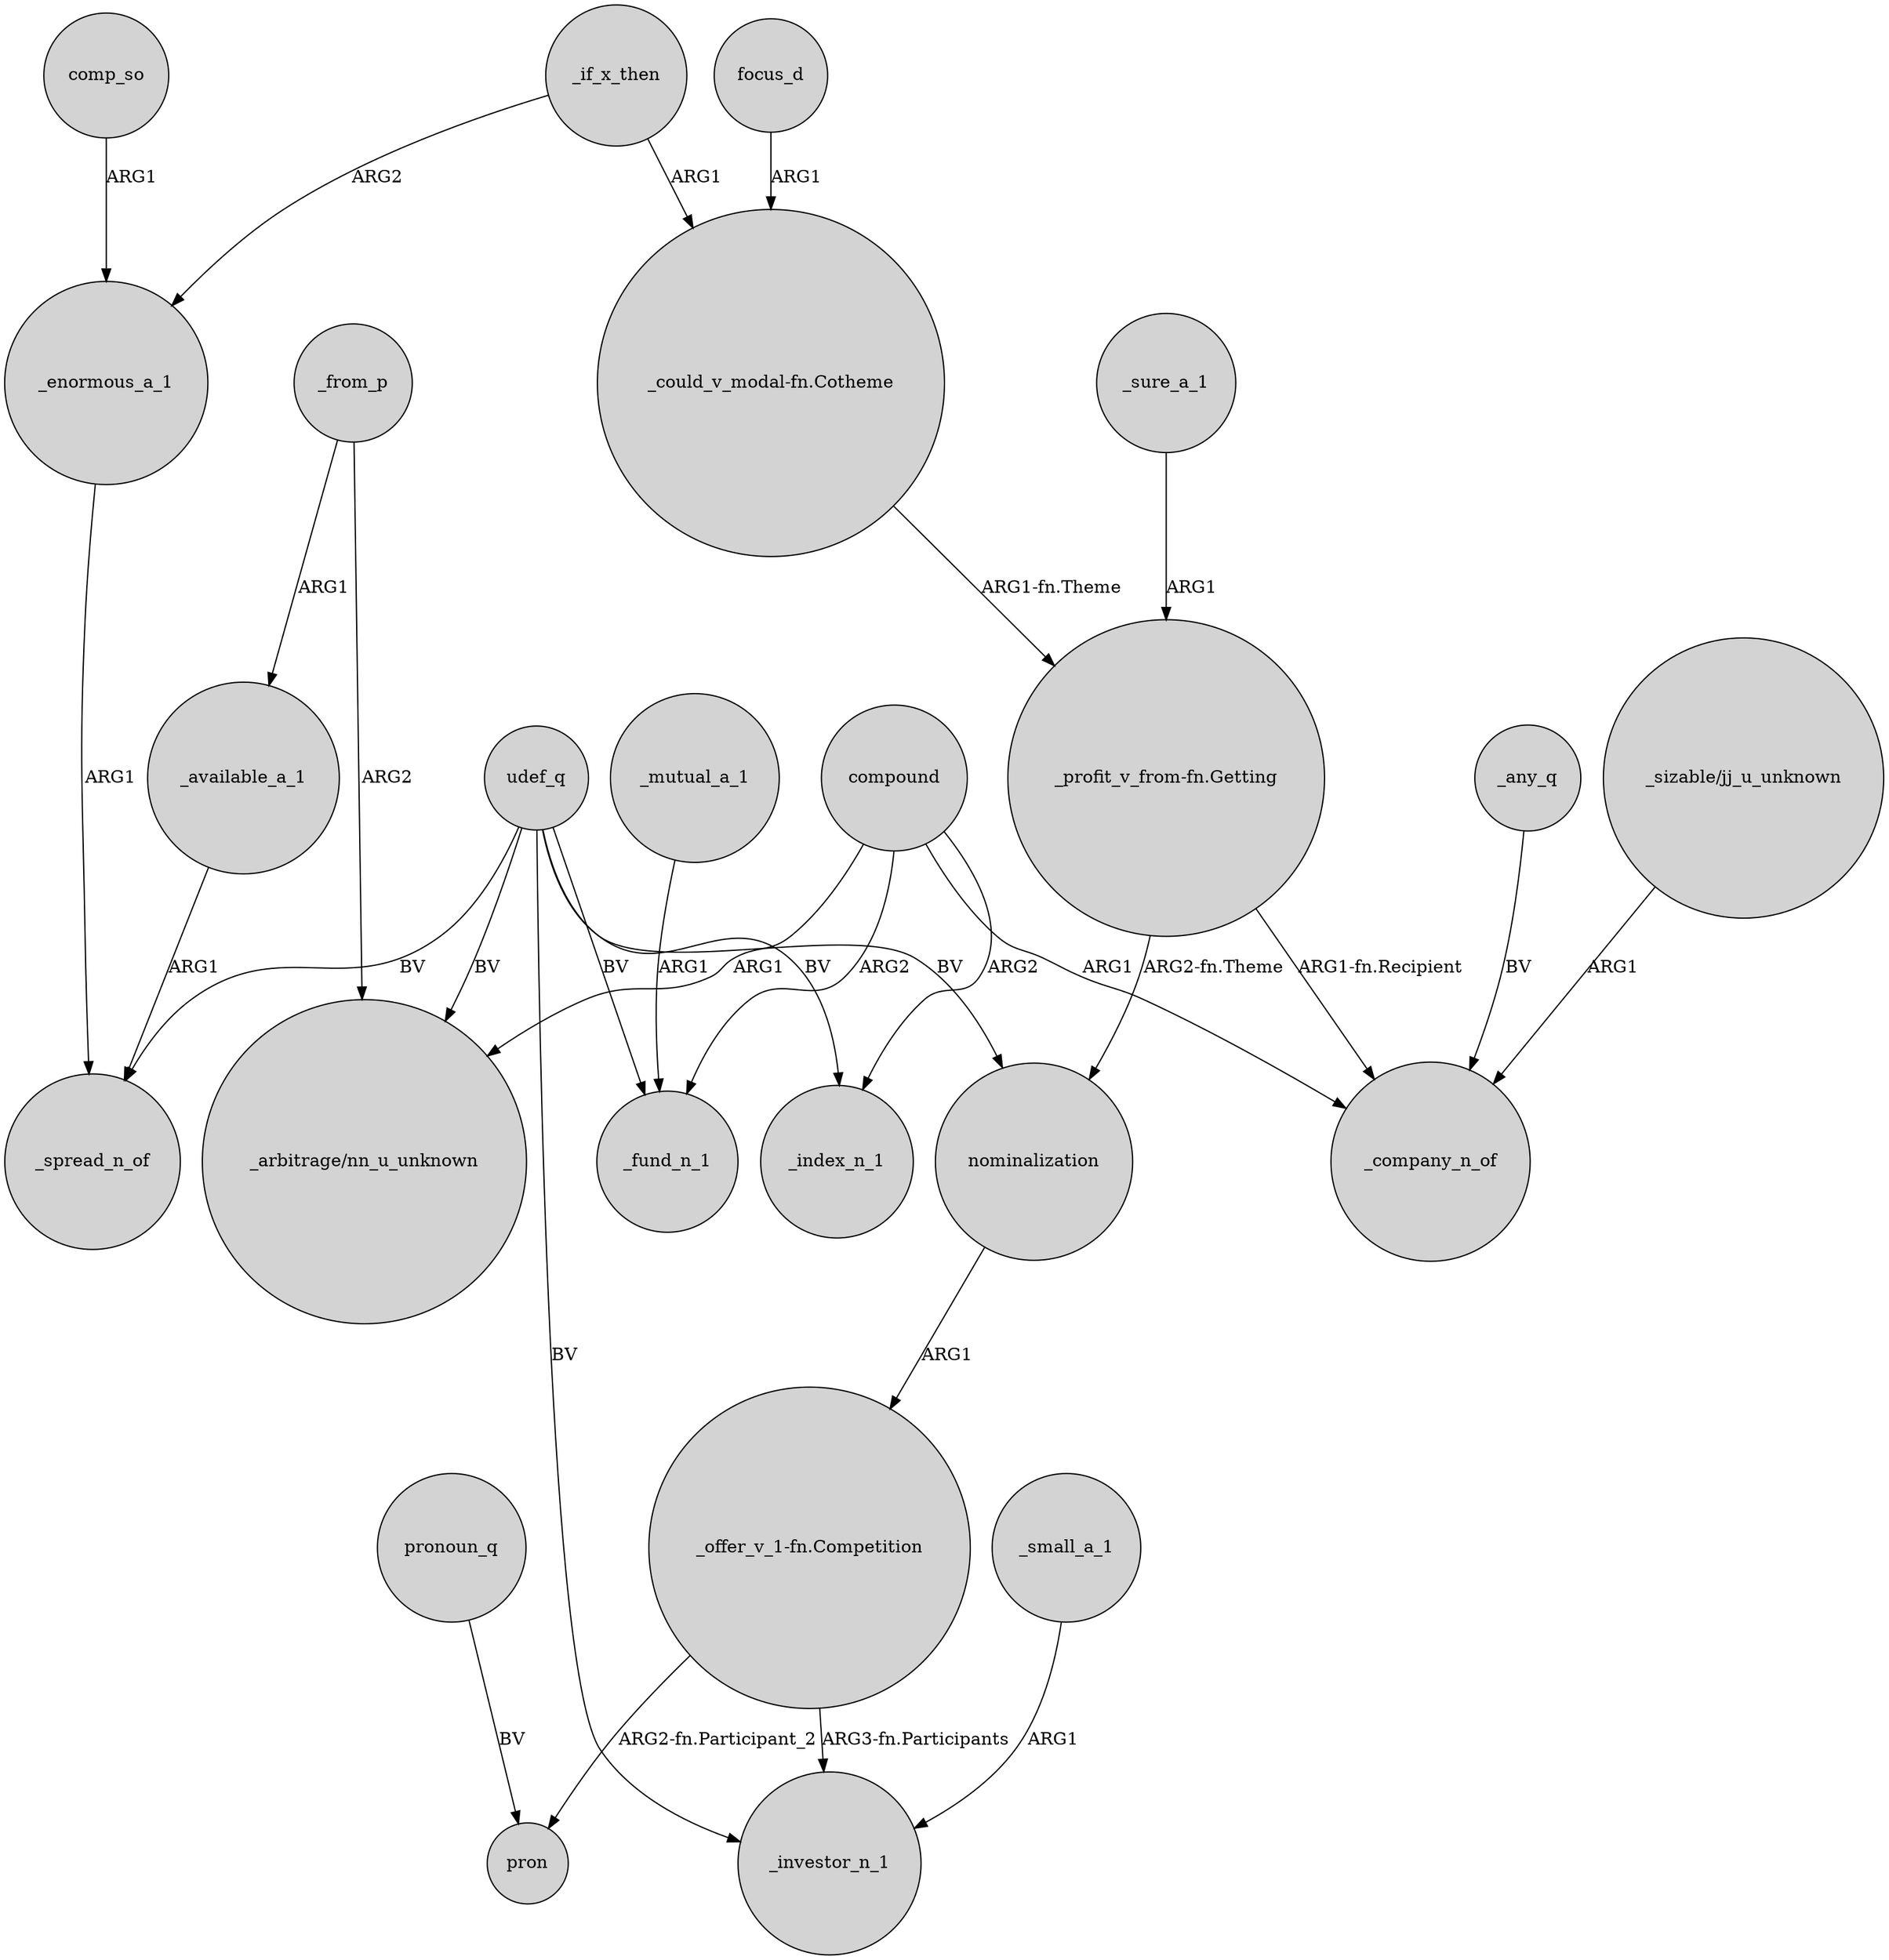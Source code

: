 digraph {
	node [shape=circle style=filled]
	udef_q -> _spread_n_of [label=BV]
	compound -> _fund_n_1 [label=ARG2]
	"_profit_v_from-fn.Getting" -> nominalization [label="ARG2-fn.Theme"]
	_available_a_1 -> _spread_n_of [label=ARG1]
	udef_q -> _fund_n_1 [label=BV]
	"_could_v_modal-fn.Cotheme" -> "_profit_v_from-fn.Getting" [label="ARG1-fn.Theme"]
	udef_q -> nominalization [label=BV]
	udef_q -> _index_n_1 [label=BV]
	compound -> _company_n_of [label=ARG1]
	_enormous_a_1 -> _spread_n_of [label=ARG1]
	_if_x_then -> "_could_v_modal-fn.Cotheme" [label=ARG1]
	_from_p -> _available_a_1 [label=ARG1]
	comp_so -> _enormous_a_1 [label=ARG1]
	_any_q -> _company_n_of [label=BV]
	pronoun_q -> pron [label=BV]
	focus_d -> "_could_v_modal-fn.Cotheme" [label=ARG1]
	_from_p -> "_arbitrage/nn_u_unknown" [label=ARG2]
	_small_a_1 -> _investor_n_1 [label=ARG1]
	nominalization -> "_offer_v_1-fn.Competition" [label=ARG1]
	"_offer_v_1-fn.Competition" -> _investor_n_1 [label="ARG3-fn.Participants"]
	udef_q -> "_arbitrage/nn_u_unknown" [label=BV]
	_if_x_then -> _enormous_a_1 [label=ARG2]
	compound -> _index_n_1 [label=ARG2]
	_mutual_a_1 -> _fund_n_1 [label=ARG1]
	compound -> "_arbitrage/nn_u_unknown" [label=ARG1]
	_sure_a_1 -> "_profit_v_from-fn.Getting" [label=ARG1]
	"_sizable/jj_u_unknown" -> _company_n_of [label=ARG1]
	udef_q -> _investor_n_1 [label=BV]
	"_offer_v_1-fn.Competition" -> pron [label="ARG2-fn.Participant_2"]
	"_profit_v_from-fn.Getting" -> _company_n_of [label="ARG1-fn.Recipient"]
}
